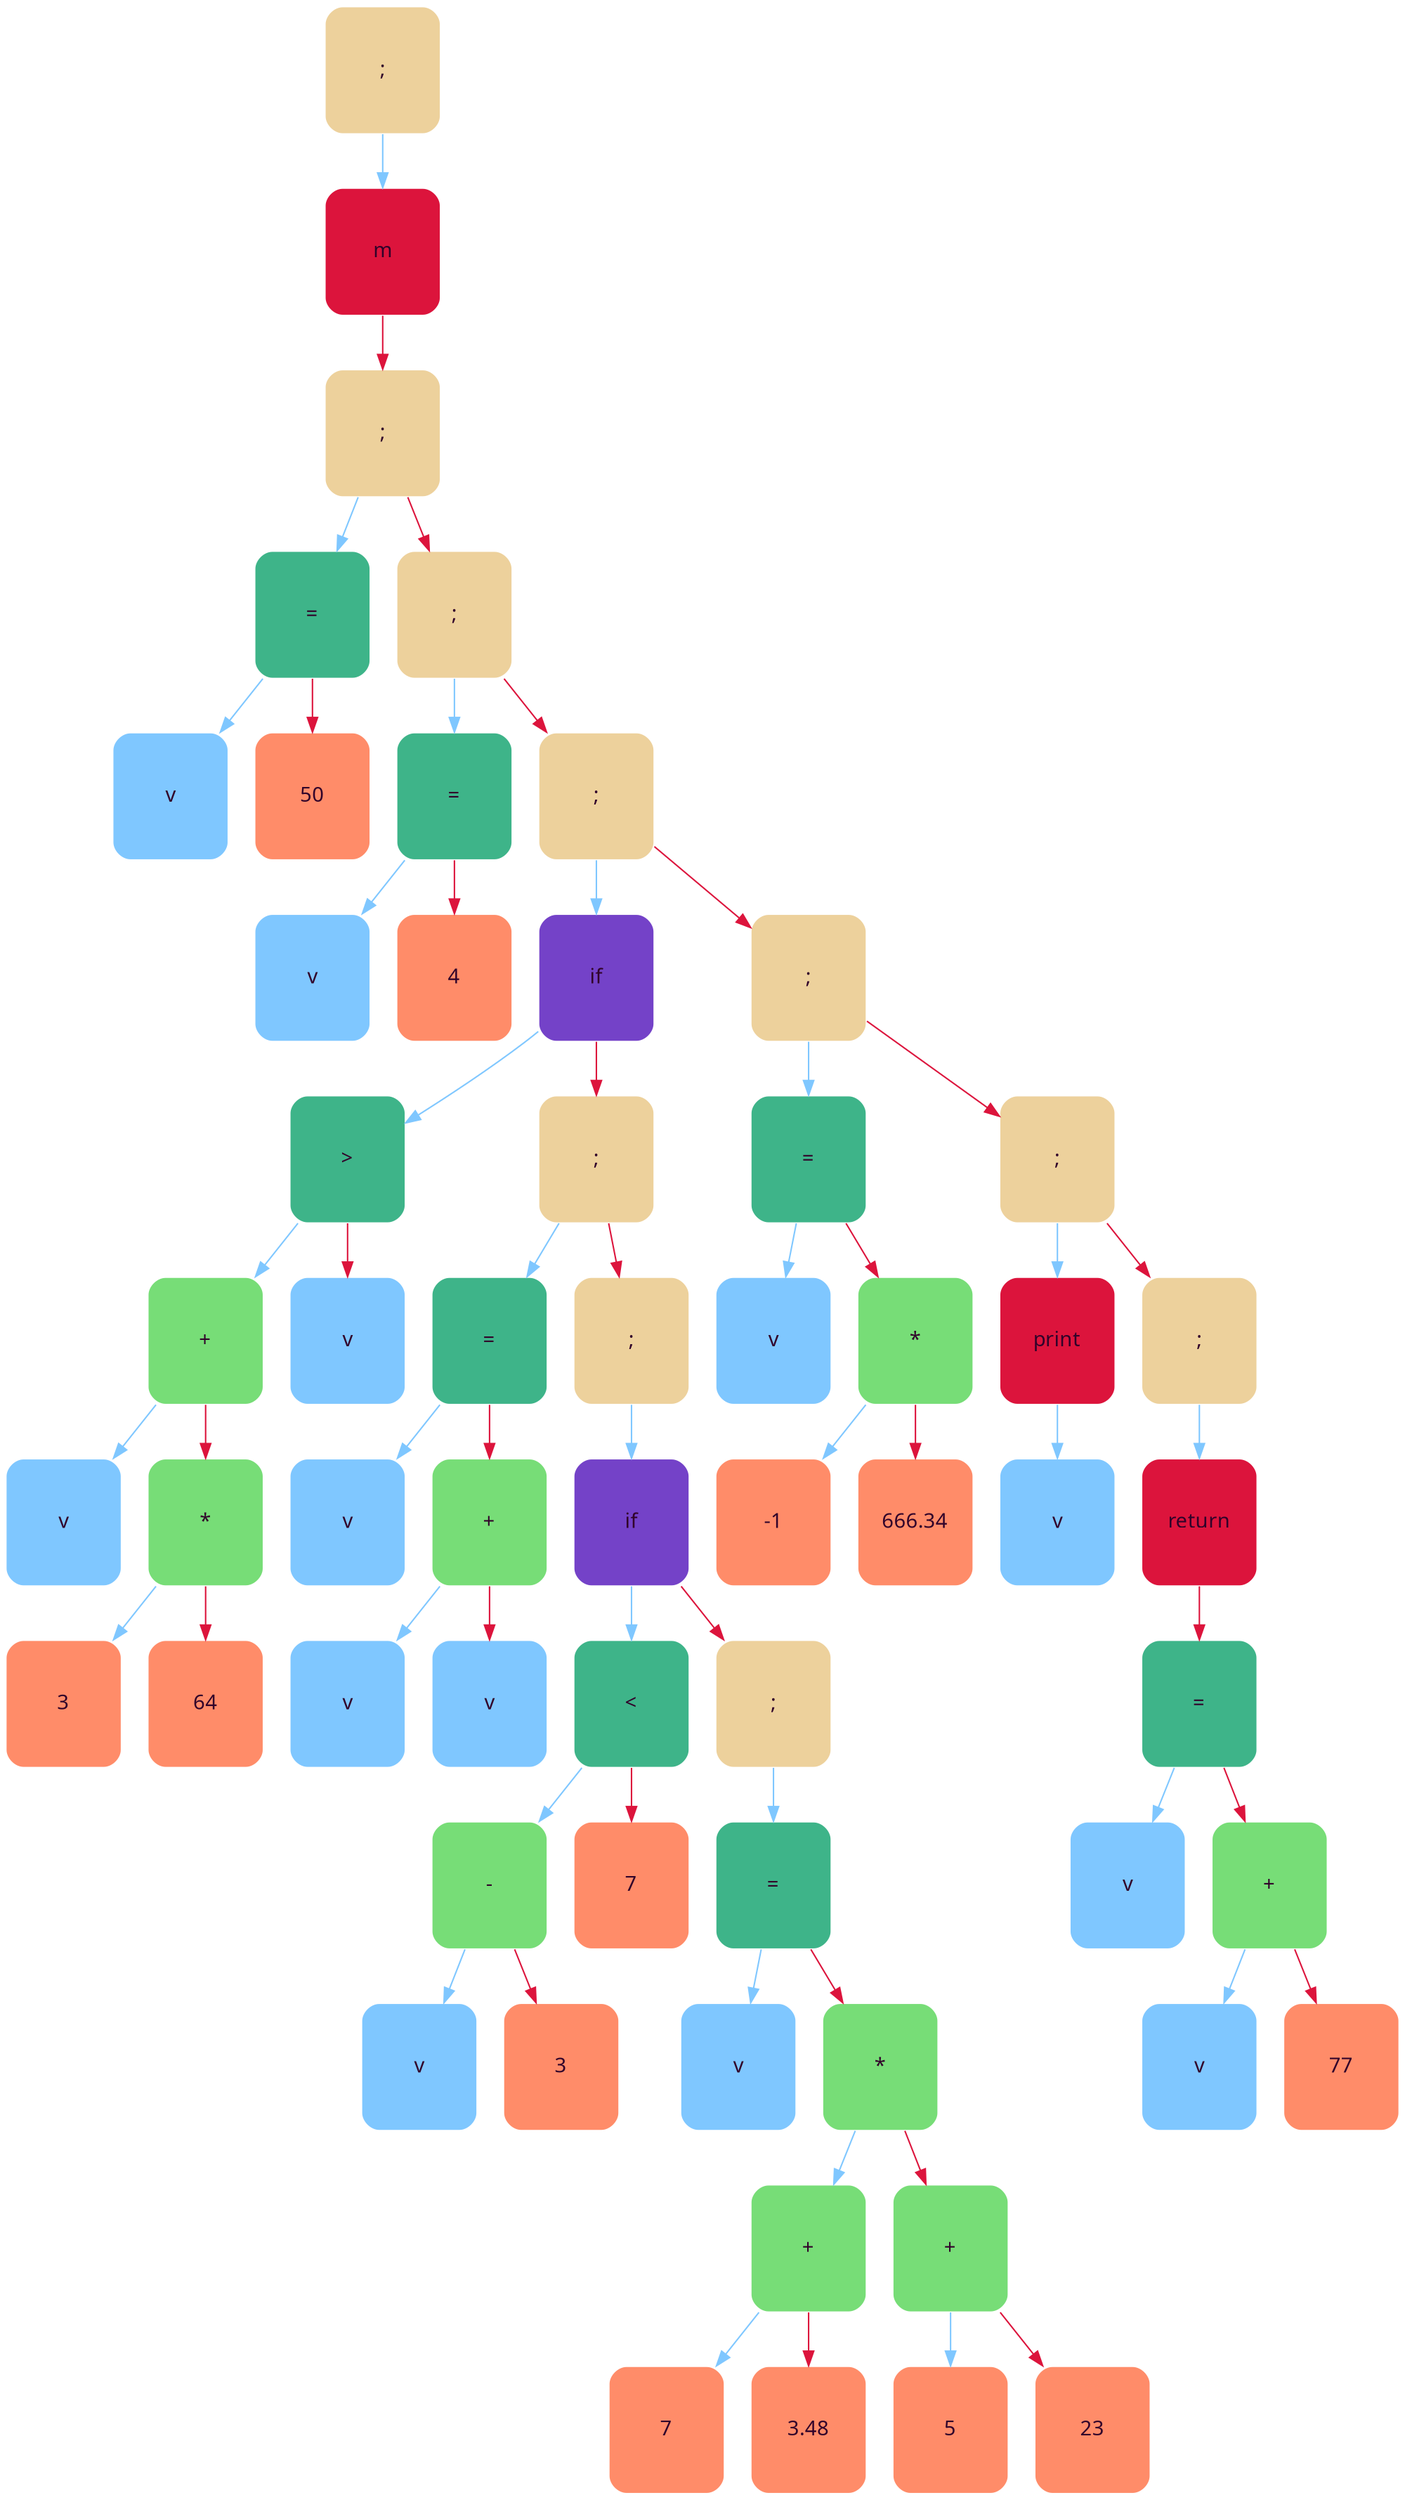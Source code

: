 digraph   
{
rankdir = ""
splines = "true"

node0x55ec61537a18 [shape = "Mrecord", width = 1.1, height = 1.21, fillcolor = "#EDD19C", style = "filled", fontcolor = "#31032A", fontname = "Calibri", color = "white", label = "{;}"]
node0x55ec61537a18 -> node0x55ec61537a88 [color = "#7FC7FF", style = "", constraint = true, fillcolor = "#7FC7FF",   fontcolor = "", fontname = "Calibri", label = ""];
node0x55ec61537a88 [shape = "Mrecord", width = 1.1, height = 1.21, fillcolor = "#DC143C", style = "filled", fontcolor = "#31032A", fontname = "Calibri", color = "white", label = "{m}"]
node0x55ec61537a88 -> node0x55ec61537af8 [color = "#DC143C", style = "", constraint = true, fillcolor = "#DC143C",   fontcolor = "", fontname = "Calibri", label = ""];
node0x55ec61537af8 [shape = "Mrecord", width = 1.1, height = 1.21, fillcolor = "#EDD19C", style = "filled", fontcolor = "#31032A", fontname = "Calibri", color = "white", label = "{;}"]
node0x55ec61537af8 -> node0x55ec61537b68 [color = "#7FC7FF", style = "", constraint = true, fillcolor = "#7FC7FF",   fontcolor = "", fontname = "Calibri", label = ""];
node0x55ec61537b68 [shape = "Mrecord", width = 1.1, height = 1.21, fillcolor = "#3EB489", style = "filled", fontcolor = "#31032A", fontname = "Calibri", color = "white", label = "{=}"]
node0x55ec61537b68 -> node0x55ec61537bd8 [color = "#7FC7FF", style = "", constraint = true, fillcolor = "#7FC7FF",   fontcolor = "", fontname = "Calibri", label = ""];
node0x55ec61537bd8 [shape = "Mrecord", width = 1.1, height = 1.21, fillcolor = "#7FC7FF", style = "filled", fontcolor = "#31032A", fontname = "Calibri", color = "white", label = "{v}"]
node0x55ec61537b68 -> node0x55ec61537c48 [color = "#DC143C", style = "", constraint = true, fillcolor = "#DC143C",   fontcolor = "", fontname = "Calibri", label = ""];
node0x55ec61537c48 [shape = "Mrecord", width = 1.1, height = 1.21, fillcolor = "#FF8C69", style = "filled", fontcolor = "#31032A", fontname = "Calibri", color = "white", label = "{50}"]
node0x55ec61537af8 -> node0x55ec61537cb8 [color = "#DC143C", style = "", constraint = true, fillcolor = "#DC143C",   fontcolor = "", fontname = "Calibri", label = ""];
node0x55ec61537cb8 [shape = "Mrecord", width = 1.1, height = 1.21, fillcolor = "#EDD19C", style = "filled", fontcolor = "#31032A", fontname = "Calibri", color = "white", label = "{;}"]
node0x55ec61537cb8 -> node0x55ec61538218 [color = "#7FC7FF", style = "", constraint = true, fillcolor = "#7FC7FF",   fontcolor = "", fontname = "Calibri", label = ""];
node0x55ec61538218 [shape = "Mrecord", width = 1.1, height = 1.21, fillcolor = "#3EB489", style = "filled", fontcolor = "#31032A", fontname = "Calibri", color = "white", label = "{=}"]
node0x55ec61538218 -> node0x55ec61538288 [color = "#7FC7FF", style = "", constraint = true, fillcolor = "#7FC7FF",   fontcolor = "", fontname = "Calibri", label = ""];
node0x55ec61538288 [shape = "Mrecord", width = 1.1, height = 1.21, fillcolor = "#7FC7FF", style = "filled", fontcolor = "#31032A", fontname = "Calibri", color = "white", label = "{v}"]
node0x55ec61538218 -> node0x55ec615382f8 [color = "#DC143C", style = "", constraint = true, fillcolor = "#DC143C",   fontcolor = "", fontname = "Calibri", label = ""];
node0x55ec615382f8 [shape = "Mrecord", width = 1.1, height = 1.21, fillcolor = "#FF8C69", style = "filled", fontcolor = "#31032A", fontname = "Calibri", color = "white", label = "{4}"]
node0x55ec61537cb8 -> node0x55ec61538368 [color = "#DC143C", style = "", constraint = true, fillcolor = "#DC143C",   fontcolor = "", fontname = "Calibri", label = ""];
node0x55ec61538368 [shape = "Mrecord", width = 1.1, height = 1.21, fillcolor = "#EDD19C", style = "filled", fontcolor = "#31032A", fontname = "Calibri", color = "white", label = "{;}"]
node0x55ec61538368 -> node0x55ec615383d8 [color = "#7FC7FF", style = "", constraint = true, fillcolor = "#7FC7FF",   fontcolor = "", fontname = "Calibri", label = ""];
node0x55ec615383d8 [shape = "Mrecord", width = 1.1, height = 1.21, fillcolor = "#7442C8", style = "filled", fontcolor = "#31032A", fontname = "Calibri", color = "white", label = "{if}"]
node0x55ec615383d8 -> node0x55ec61538448 [color = "#7FC7FF", style = "", constraint = true, fillcolor = "#7FC7FF",   fontcolor = "", fontname = "Calibri", label = ""];
node0x55ec61538448 [shape = "Mrecord", width = 1.1, height = 1.21, fillcolor = "#3EB489", style = "filled", fontcolor = "#31032A", fontname = "Calibri", color = "white", label = "{\>}"]
node0x55ec61538448 -> node0x55ec615384b8 [color = "#7FC7FF", style = "", constraint = true, fillcolor = "#7FC7FF",   fontcolor = "", fontname = "Calibri", label = ""];
node0x55ec615384b8 [shape = "Mrecord", width = 1.1, height = 1.21, fillcolor = "#77DD77", style = "filled", fontcolor = "#31032A", fontname = "Calibri", color = "white", label = "{+}"]
node0x55ec615384b8 -> node0x55ec61538528 [color = "#7FC7FF", style = "", constraint = true, fillcolor = "#7FC7FF",   fontcolor = "", fontname = "Calibri", label = ""];
node0x55ec61538528 [shape = "Mrecord", width = 1.1, height = 1.21, fillcolor = "#7FC7FF", style = "filled", fontcolor = "#31032A", fontname = "Calibri", color = "white", label = "{v}"]
node0x55ec615384b8 -> node0x55ec61538598 [color = "#DC143C", style = "", constraint = true, fillcolor = "#DC143C",   fontcolor = "", fontname = "Calibri", label = ""];
node0x55ec61538598 [shape = "Mrecord", width = 1.1, height = 1.21, fillcolor = "#77DD77", style = "filled", fontcolor = "#31032A", fontname = "Calibri", color = "white", label = "{*}"]
node0x55ec61538598 -> node0x55ec61538608 [color = "#7FC7FF", style = "", constraint = true, fillcolor = "#7FC7FF",   fontcolor = "", fontname = "Calibri", label = ""];
node0x55ec61538608 [shape = "Mrecord", width = 1.1, height = 1.21, fillcolor = "#FF8C69", style = "filled", fontcolor = "#31032A", fontname = "Calibri", color = "white", label = "{3}"]
node0x55ec61538598 -> node0x55ec61538678 [color = "#DC143C", style = "", constraint = true, fillcolor = "#DC143C",   fontcolor = "", fontname = "Calibri", label = ""];
node0x55ec61538678 [shape = "Mrecord", width = 1.1, height = 1.21, fillcolor = "#FF8C69", style = "filled", fontcolor = "#31032A", fontname = "Calibri", color = "white", label = "{64}"]
node0x55ec61538448 -> node0x55ec615386e8 [color = "#DC143C", style = "", constraint = true, fillcolor = "#DC143C",   fontcolor = "", fontname = "Calibri", label = ""];
node0x55ec615386e8 [shape = "Mrecord", width = 1.1, height = 1.21, fillcolor = "#7FC7FF", style = "filled", fontcolor = "#31032A", fontname = "Calibri", color = "white", label = "{v}"]
node0x55ec615383d8 -> node0x55ec61538758 [color = "#DC143C", style = "", constraint = true, fillcolor = "#DC143C",   fontcolor = "", fontname = "Calibri", label = ""];
node0x55ec61538758 [shape = "Mrecord", width = 1.1, height = 1.21, fillcolor = "#EDD19C", style = "filled", fontcolor = "#31032A", fontname = "Calibri", color = "white", label = "{;}"]
node0x55ec61538758 -> node0x55ec615387c8 [color = "#7FC7FF", style = "", constraint = true, fillcolor = "#7FC7FF",   fontcolor = "", fontname = "Calibri", label = ""];
node0x55ec615387c8 [shape = "Mrecord", width = 1.1, height = 1.21, fillcolor = "#3EB489", style = "filled", fontcolor = "#31032A", fontname = "Calibri", color = "white", label = "{=}"]
node0x55ec615387c8 -> node0x55ec61538838 [color = "#7FC7FF", style = "", constraint = true, fillcolor = "#7FC7FF",   fontcolor = "", fontname = "Calibri", label = ""];
node0x55ec61538838 [shape = "Mrecord", width = 1.1, height = 1.21, fillcolor = "#7FC7FF", style = "filled", fontcolor = "#31032A", fontname = "Calibri", color = "white", label = "{v}"]
node0x55ec615387c8 -> node0x55ec615388a8 [color = "#DC143C", style = "", constraint = true, fillcolor = "#DC143C",   fontcolor = "", fontname = "Calibri", label = ""];
node0x55ec615388a8 [shape = "Mrecord", width = 1.1, height = 1.21, fillcolor = "#77DD77", style = "filled", fontcolor = "#31032A", fontname = "Calibri", color = "white", label = "{+}"]
node0x55ec615388a8 -> node0x55ec61538918 [color = "#7FC7FF", style = "", constraint = true, fillcolor = "#7FC7FF",   fontcolor = "", fontname = "Calibri", label = ""];
node0x55ec61538918 [shape = "Mrecord", width = 1.1, height = 1.21, fillcolor = "#7FC7FF", style = "filled", fontcolor = "#31032A", fontname = "Calibri", color = "white", label = "{v}"]
node0x55ec615388a8 -> node0x55ec61538988 [color = "#DC143C", style = "", constraint = true, fillcolor = "#DC143C",   fontcolor = "", fontname = "Calibri", label = ""];
node0x55ec61538988 [shape = "Mrecord", width = 1.1, height = 1.21, fillcolor = "#7FC7FF", style = "filled", fontcolor = "#31032A", fontname = "Calibri", color = "white", label = "{v}"]
node0x55ec61538758 -> node0x55ec615389f8 [color = "#DC143C", style = "", constraint = true, fillcolor = "#DC143C",   fontcolor = "", fontname = "Calibri", label = ""];
node0x55ec615389f8 [shape = "Mrecord", width = 1.1, height = 1.21, fillcolor = "#EDD19C", style = "filled", fontcolor = "#31032A", fontname = "Calibri", color = "white", label = "{;}"]
node0x55ec615389f8 -> node0x55ec61538a68 [color = "#7FC7FF", style = "", constraint = true, fillcolor = "#7FC7FF",   fontcolor = "", fontname = "Calibri", label = ""];
node0x55ec61538a68 [shape = "Mrecord", width = 1.1, height = 1.21, fillcolor = "#7442C8", style = "filled", fontcolor = "#31032A", fontname = "Calibri", color = "white", label = "{if}"]
node0x55ec61538a68 -> node0x55ec61538ad8 [color = "#7FC7FF", style = "", constraint = true, fillcolor = "#7FC7FF",   fontcolor = "", fontname = "Calibri", label = ""];
node0x55ec61538ad8 [shape = "Mrecord", width = 1.1, height = 1.21, fillcolor = "#3EB489", style = "filled", fontcolor = "#31032A", fontname = "Calibri", color = "white", label = "{\<}"]
node0x55ec61538ad8 -> node0x55ec61538b48 [color = "#7FC7FF", style = "", constraint = true, fillcolor = "#7FC7FF",   fontcolor = "", fontname = "Calibri", label = ""];
node0x55ec61538b48 [shape = "Mrecord", width = 1.1, height = 1.21, fillcolor = "#77DD77", style = "filled", fontcolor = "#31032A", fontname = "Calibri", color = "white", label = "{-}"]
node0x55ec61538b48 -> node0x55ec61538bb8 [color = "#7FC7FF", style = "", constraint = true, fillcolor = "#7FC7FF",   fontcolor = "", fontname = "Calibri", label = ""];
node0x55ec61538bb8 [shape = "Mrecord", width = 1.1, height = 1.21, fillcolor = "#7FC7FF", style = "filled", fontcolor = "#31032A", fontname = "Calibri", color = "white", label = "{v}"]
node0x55ec61538b48 -> node0x55ec61538c28 [color = "#DC143C", style = "", constraint = true, fillcolor = "#DC143C",   fontcolor = "", fontname = "Calibri", label = ""];
node0x55ec61538c28 [shape = "Mrecord", width = 1.1, height = 1.21, fillcolor = "#FF8C69", style = "filled", fontcolor = "#31032A", fontname = "Calibri", color = "white", label = "{3}"]
node0x55ec61538ad8 -> node0x55ec61538c98 [color = "#DC143C", style = "", constraint = true, fillcolor = "#DC143C",   fontcolor = "", fontname = "Calibri", label = ""];
node0x55ec61538c98 [shape = "Mrecord", width = 1.1, height = 1.21, fillcolor = "#FF8C69", style = "filled", fontcolor = "#31032A", fontname = "Calibri", color = "white", label = "{7}"]
node0x55ec61538a68 -> node0x55ec61538d08 [color = "#DC143C", style = "", constraint = true, fillcolor = "#DC143C",   fontcolor = "", fontname = "Calibri", label = ""];
node0x55ec61538d08 [shape = "Mrecord", width = 1.1, height = 1.21, fillcolor = "#EDD19C", style = "filled", fontcolor = "#31032A", fontname = "Calibri", color = "white", label = "{;}"]
node0x55ec61538d08 -> node0x55ec61538d78 [color = "#7FC7FF", style = "", constraint = true, fillcolor = "#7FC7FF",   fontcolor = "", fontname = "Calibri", label = ""];
node0x55ec61538d78 [shape = "Mrecord", width = 1.1, height = 1.21, fillcolor = "#3EB489", style = "filled", fontcolor = "#31032A", fontname = "Calibri", color = "white", label = "{=}"]
node0x55ec61538d78 -> node0x55ec61538de8 [color = "#7FC7FF", style = "", constraint = true, fillcolor = "#7FC7FF",   fontcolor = "", fontname = "Calibri", label = ""];
node0x55ec61538de8 [shape = "Mrecord", width = 1.1, height = 1.21, fillcolor = "#7FC7FF", style = "filled", fontcolor = "#31032A", fontname = "Calibri", color = "white", label = "{v}"]
node0x55ec61538d78 -> node0x55ec61538e58 [color = "#DC143C", style = "", constraint = true, fillcolor = "#DC143C",   fontcolor = "", fontname = "Calibri", label = ""];
node0x55ec61538e58 [shape = "Mrecord", width = 1.1, height = 1.21, fillcolor = "#77DD77", style = "filled", fontcolor = "#31032A", fontname = "Calibri", color = "white", label = "{*}"]
node0x55ec61538e58 -> node0x55ec61538ec8 [color = "#7FC7FF", style = "", constraint = true, fillcolor = "#7FC7FF",   fontcolor = "", fontname = "Calibri", label = ""];
node0x55ec61538ec8 [shape = "Mrecord", width = 1.1, height = 1.21, fillcolor = "#77DD77", style = "filled", fontcolor = "#31032A", fontname = "Calibri", color = "white", label = "{+}"]
node0x55ec61538ec8 -> node0x55ec61538f38 [color = "#7FC7FF", style = "", constraint = true, fillcolor = "#7FC7FF",   fontcolor = "", fontname = "Calibri", label = ""];
node0x55ec61538f38 [shape = "Mrecord", width = 1.1, height = 1.21, fillcolor = "#FF8C69", style = "filled", fontcolor = "#31032A", fontname = "Calibri", color = "white", label = "{7}"]
node0x55ec61538ec8 -> node0x55ec61538fa8 [color = "#DC143C", style = "", constraint = true, fillcolor = "#DC143C",   fontcolor = "", fontname = "Calibri", label = ""];
node0x55ec61538fa8 [shape = "Mrecord", width = 1.1, height = 1.21, fillcolor = "#FF8C69", style = "filled", fontcolor = "#31032A", fontname = "Calibri", color = "white", label = "{3.48}"]
node0x55ec61538e58 -> node0x55ec61539018 [color = "#DC143C", style = "", constraint = true, fillcolor = "#DC143C",   fontcolor = "", fontname = "Calibri", label = ""];
node0x55ec61539018 [shape = "Mrecord", width = 1.1, height = 1.21, fillcolor = "#77DD77", style = "filled", fontcolor = "#31032A", fontname = "Calibri", color = "white", label = "{+}"]
node0x55ec61539018 -> node0x55ec61539088 [color = "#7FC7FF", style = "", constraint = true, fillcolor = "#7FC7FF",   fontcolor = "", fontname = "Calibri", label = ""];
node0x55ec61539088 [shape = "Mrecord", width = 1.1, height = 1.21, fillcolor = "#FF8C69", style = "filled", fontcolor = "#31032A", fontname = "Calibri", color = "white", label = "{5}"]
node0x55ec61539018 -> node0x55ec615390f8 [color = "#DC143C", style = "", constraint = true, fillcolor = "#DC143C",   fontcolor = "", fontname = "Calibri", label = ""];
node0x55ec615390f8 [shape = "Mrecord", width = 1.1, height = 1.21, fillcolor = "#FF8C69", style = "filled", fontcolor = "#31032A", fontname = "Calibri", color = "white", label = "{23}"]
node0x55ec61538368 -> node0x55ec61539168 [color = "#DC143C", style = "", constraint = true, fillcolor = "#DC143C",   fontcolor = "", fontname = "Calibri", label = ""];
node0x55ec61539168 [shape = "Mrecord", width = 1.1, height = 1.21, fillcolor = "#EDD19C", style = "filled", fontcolor = "#31032A", fontname = "Calibri", color = "white", label = "{;}"]
node0x55ec61539168 -> node0x55ec615391d8 [color = "#7FC7FF", style = "", constraint = true, fillcolor = "#7FC7FF",   fontcolor = "", fontname = "Calibri", label = ""];
node0x55ec615391d8 [shape = "Mrecord", width = 1.1, height = 1.21, fillcolor = "#3EB489", style = "filled", fontcolor = "#31032A", fontname = "Calibri", color = "white", label = "{=}"]
node0x55ec615391d8 -> node0x55ec61539538 [color = "#7FC7FF", style = "", constraint = true, fillcolor = "#7FC7FF",   fontcolor = "", fontname = "Calibri", label = ""];
node0x55ec61539538 [shape = "Mrecord", width = 1.1, height = 1.21, fillcolor = "#7FC7FF", style = "filled", fontcolor = "#31032A", fontname = "Calibri", color = "white", label = "{v}"]
node0x55ec615391d8 -> node0x55ec615395a8 [color = "#DC143C", style = "", constraint = true, fillcolor = "#DC143C",   fontcolor = "", fontname = "Calibri", label = ""];
node0x55ec615395a8 [shape = "Mrecord", width = 1.1, height = 1.21, fillcolor = "#77DD77", style = "filled", fontcolor = "#31032A", fontname = "Calibri", color = "white", label = "{*}"]
node0x55ec615395a8 -> node0x55ec61539618 [color = "#7FC7FF", style = "", constraint = true, fillcolor = "#7FC7FF",   fontcolor = "", fontname = "Calibri", label = ""];
node0x55ec61539618 [shape = "Mrecord", width = 1.1, height = 1.21, fillcolor = "#FF8C69", style = "filled", fontcolor = "#31032A", fontname = "Calibri", color = "white", label = "{-1}"]
node0x55ec615395a8 -> node0x55ec61539688 [color = "#DC143C", style = "", constraint = true, fillcolor = "#DC143C",   fontcolor = "", fontname = "Calibri", label = ""];
node0x55ec61539688 [shape = "Mrecord", width = 1.1, height = 1.21, fillcolor = "#FF8C69", style = "filled", fontcolor = "#31032A", fontname = "Calibri", color = "white", label = "{666.34}"]
node0x55ec61539168 -> node0x55ec615396f8 [color = "#DC143C", style = "", constraint = true, fillcolor = "#DC143C",   fontcolor = "", fontname = "Calibri", label = ""];
node0x55ec615396f8 [shape = "Mrecord", width = 1.1, height = 1.21, fillcolor = "#EDD19C", style = "filled", fontcolor = "#31032A", fontname = "Calibri", color = "white", label = "{;}"]
node0x55ec615396f8 -> node0x55ec61539768 [color = "#7FC7FF", style = "", constraint = true, fillcolor = "#7FC7FF",   fontcolor = "", fontname = "Calibri", label = ""];
node0x55ec61539768 [shape = "Mrecord", width = 1.1, height = 1.21, fillcolor = "#DC143C", style = "filled", fontcolor = "#31032A", fontname = "Calibri", color = "white", label = "{print}"]
node0x55ec61539768 -> node0x55ec615397d8 [color = "#7FC7FF", style = "", constraint = true, fillcolor = "#7FC7FF",   fontcolor = "", fontname = "Calibri", label = ""];
node0x55ec615397d8 [shape = "Mrecord", width = 1.1, height = 1.21, fillcolor = "#7FC7FF", style = "filled", fontcolor = "#31032A", fontname = "Calibri", color = "white", label = "{v}"]
node0x55ec615396f8 -> node0x55ec61539848 [color = "#DC143C", style = "", constraint = true, fillcolor = "#DC143C",   fontcolor = "", fontname = "Calibri", label = ""];
node0x55ec61539848 [shape = "Mrecord", width = 1.1, height = 1.21, fillcolor = "#EDD19C", style = "filled", fontcolor = "#31032A", fontname = "Calibri", color = "white", label = "{;}"]
node0x55ec61539848 -> node0x55ec615398b8 [color = "#7FC7FF", style = "", constraint = true, fillcolor = "#7FC7FF",   fontcolor = "", fontname = "Calibri", label = ""];
node0x55ec615398b8 [shape = "Mrecord", width = 1.1, height = 1.21, fillcolor = "#DC143C", style = "filled", fontcolor = "#31032A", fontname = "Calibri", color = "white", label = "{return}"]
node0x55ec615398b8 -> node0x55ec61539928 [color = "#DC143C", style = "", constraint = true, fillcolor = "#DC143C",   fontcolor = "", fontname = "Calibri", label = ""];
node0x55ec61539928 [shape = "Mrecord", width = 1.1, height = 1.21, fillcolor = "#3EB489", style = "filled", fontcolor = "#31032A", fontname = "Calibri", color = "white", label = "{=}"]
node0x55ec61539928 -> node0x55ec61539998 [color = "#7FC7FF", style = "", constraint = true, fillcolor = "#7FC7FF",   fontcolor = "", fontname = "Calibri", label = ""];
node0x55ec61539998 [shape = "Mrecord", width = 1.1, height = 1.21, fillcolor = "#7FC7FF", style = "filled", fontcolor = "#31032A", fontname = "Calibri", color = "white", label = "{v}"]
node0x55ec61539928 -> node0x55ec61539a08 [color = "#DC143C", style = "", constraint = true, fillcolor = "#DC143C",   fontcolor = "", fontname = "Calibri", label = ""];
node0x55ec61539a08 [shape = "Mrecord", width = 1.1, height = 1.21, fillcolor = "#77DD77", style = "filled", fontcolor = "#31032A", fontname = "Calibri", color = "white", label = "{+}"]
node0x55ec61539a08 -> node0x55ec61539a78 [color = "#7FC7FF", style = "", constraint = true, fillcolor = "#7FC7FF",   fontcolor = "", fontname = "Calibri", label = ""];
node0x55ec61539a78 [shape = "Mrecord", width = 1.1, height = 1.21, fillcolor = "#7FC7FF", style = "filled", fontcolor = "#31032A", fontname = "Calibri", color = "white", label = "{v}"]
node0x55ec61539a08 -> node0x55ec61539ae8 [color = "#DC143C", style = "", constraint = true, fillcolor = "#DC143C",   fontcolor = "", fontname = "Calibri", label = ""];
node0x55ec61539ae8 [shape = "Mrecord", width = 1.1, height = 1.21, fillcolor = "#FF8C69", style = "filled", fontcolor = "#31032A", fontname = "Calibri", color = "white", label = "{77}"]
}
